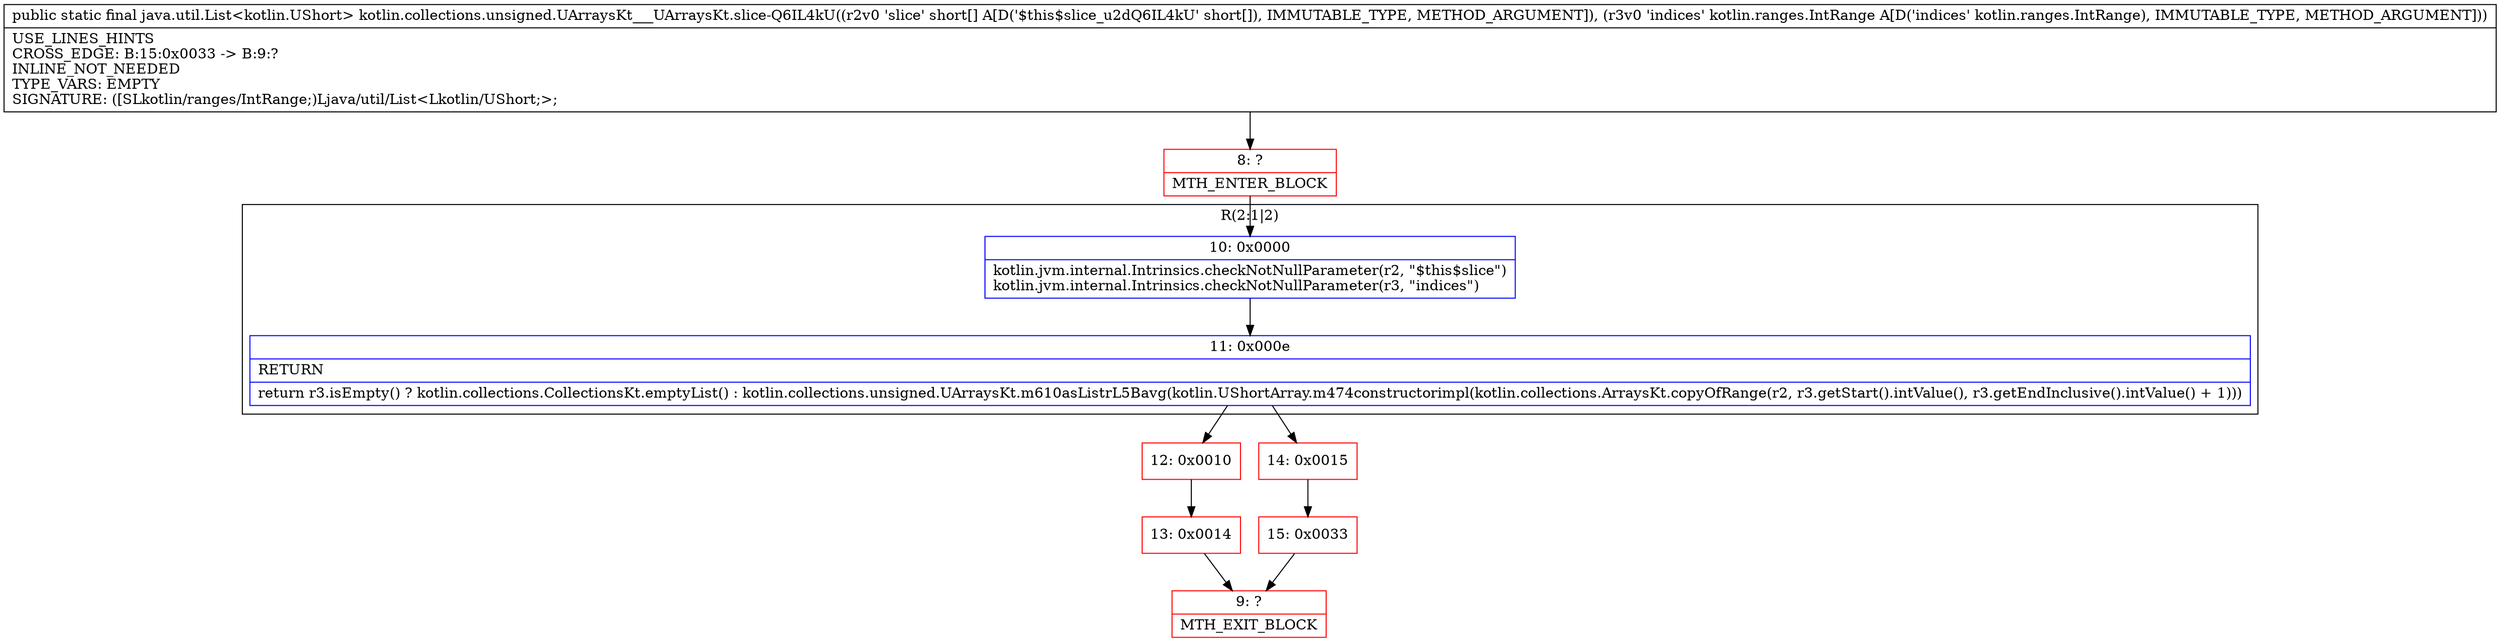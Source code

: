 digraph "CFG forkotlin.collections.unsigned.UArraysKt___UArraysKt.slice\-Q6IL4kU([SLkotlin\/ranges\/IntRange;)Ljava\/util\/List;" {
subgraph cluster_Region_2122671376 {
label = "R(2:1|2)";
node [shape=record,color=blue];
Node_10 [shape=record,label="{10\:\ 0x0000|kotlin.jvm.internal.Intrinsics.checkNotNullParameter(r2, \"$this$slice\")\lkotlin.jvm.internal.Intrinsics.checkNotNullParameter(r3, \"indices\")\l}"];
Node_11 [shape=record,label="{11\:\ 0x000e|RETURN\l|return r3.isEmpty() ? kotlin.collections.CollectionsKt.emptyList() : kotlin.collections.unsigned.UArraysKt.m610asListrL5Bavg(kotlin.UShortArray.m474constructorimpl(kotlin.collections.ArraysKt.copyOfRange(r2, r3.getStart().intValue(), r3.getEndInclusive().intValue() + 1)))\l}"];
}
Node_8 [shape=record,color=red,label="{8\:\ ?|MTH_ENTER_BLOCK\l}"];
Node_12 [shape=record,color=red,label="{12\:\ 0x0010}"];
Node_13 [shape=record,color=red,label="{13\:\ 0x0014}"];
Node_9 [shape=record,color=red,label="{9\:\ ?|MTH_EXIT_BLOCK\l}"];
Node_14 [shape=record,color=red,label="{14\:\ 0x0015}"];
Node_15 [shape=record,color=red,label="{15\:\ 0x0033}"];
MethodNode[shape=record,label="{public static final java.util.List\<kotlin.UShort\> kotlin.collections.unsigned.UArraysKt___UArraysKt.slice\-Q6IL4kU((r2v0 'slice' short[] A[D('$this$slice_u2dQ6IL4kU' short[]), IMMUTABLE_TYPE, METHOD_ARGUMENT]), (r3v0 'indices' kotlin.ranges.IntRange A[D('indices' kotlin.ranges.IntRange), IMMUTABLE_TYPE, METHOD_ARGUMENT]))  | USE_LINES_HINTS\lCROSS_EDGE: B:15:0x0033 \-\> B:9:?\lINLINE_NOT_NEEDED\lTYPE_VARS: EMPTY\lSIGNATURE: ([SLkotlin\/ranges\/IntRange;)Ljava\/util\/List\<Lkotlin\/UShort;\>;\l}"];
MethodNode -> Node_8;Node_10 -> Node_11;
Node_11 -> Node_12;
Node_11 -> Node_14;
Node_8 -> Node_10;
Node_12 -> Node_13;
Node_13 -> Node_9;
Node_14 -> Node_15;
Node_15 -> Node_9;
}


